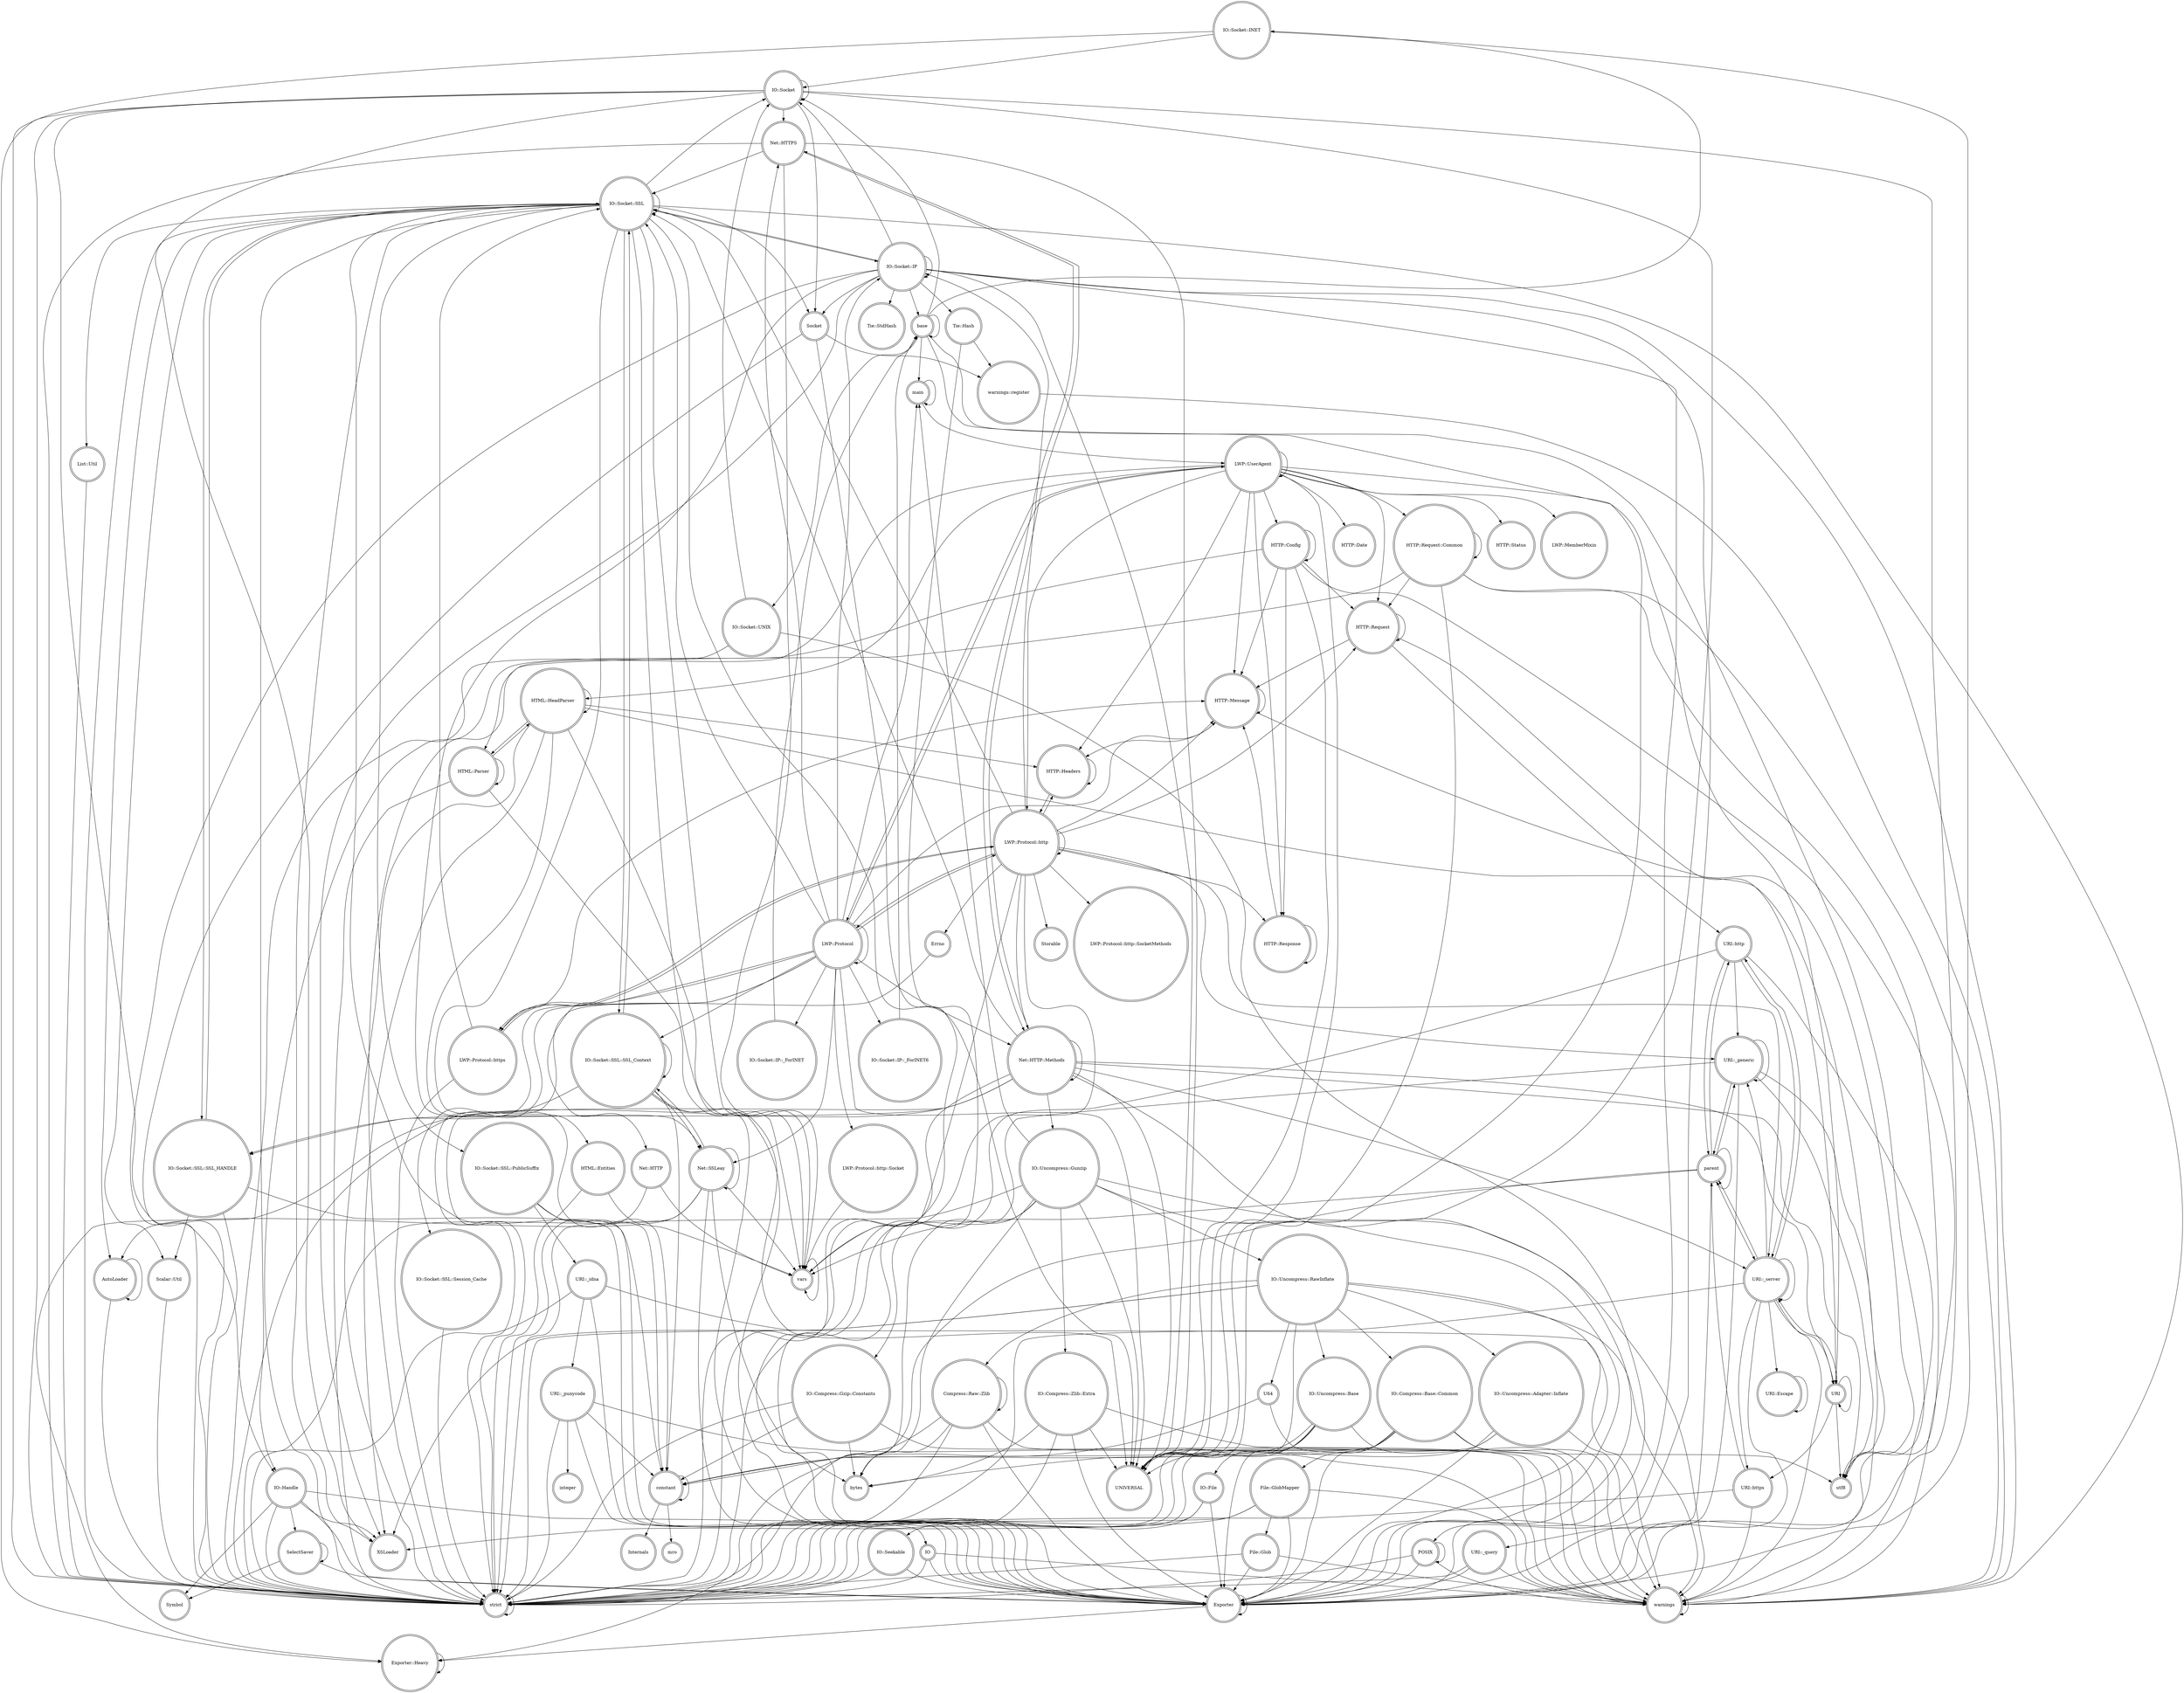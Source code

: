 digraph {
graph [overlap=false]
node [shape=doublecircle];
"IO::Compress::Base::Common" -> "strict";
"base" -> "IO::Socket::INET";
"LWP::UserAgent" -> "HTTP::Date";
"POSIX" -> "warnings";
"URI::_generic" -> "Exporter";
"SelectSaver" -> "Symbol";
"HTTP::Config" -> "HTTP::Request";
"IO::Socket::SSL" -> "Exporter";
"IO::Socket::UNIX" -> "strict";
"IO::Compress::Base::Common" -> "utf8";
"IO::Uncompress::Gunzip" -> "warnings";
"LWP::Protocol::http" -> "Net::HTTP::Methods";
"IO::Socket::SSL::PublicSuffix" -> "URI::_idna";
"IO::Socket::SSL" -> "vars";
"Net::HTTP::Methods" -> "UNIVERSAL";
"URI::_server" -> "warnings";
"LWP::Protocol::http" -> "IO::Socket::SSL";
"IO::Uncompress::Gunzip" -> "strict";
"HTTP::Request::Common" -> "Exporter";
"parent" -> "URI::http";
"List::Util" -> "strict";
"base" -> "utf8";
"LWP::Protocol::http" -> "Errno";
"HTTP::Config" -> "warnings";
"URI" -> "URI::_server";
"LWP::Protocol" -> "HTTP::Message";
"Net::HTTP::Methods" -> "vars";
"IO::Socket::SSL::SSL_Context" -> "UNIVERSAL";
"IO::Socket::SSL" -> "Scalar::Util";
"HTTP::Response" -> "HTTP::Message";
"IO::Socket" -> "IO::Socket";
"IO::Uncompress::RawInflate" -> "strict";
"Compress::Raw::Zlib" -> "strict";
"URI::_generic" -> "warnings";
"HTML::HeadParser" -> "HTTP::Headers";
"LWP::Protocol::http" -> "HTTP::Request";
"Exporter::Heavy" -> "Exporter::Heavy";
"IO::Socket::IP" -> "IO::Socket::IP";
"IO::Socket::SSL::PublicSuffix" -> "Exporter";
"IO::Socket::IP" -> "POSIX";
"IO::Socket::INET" -> "Exporter";
"LWP::Protocol::https" -> "IO::Socket::SSL";
"warnings::register" -> "warnings";
"HTTP::Config" -> "strict";
"LWP::Protocol" -> "LWP::UserAgent";
"Net::HTTP::Methods" -> "utf8";
"IO::Socket::SSL::SSL_Context" -> "strict";
"LWP::Protocol" -> "Net::SSLeay";
"Net::HTTPS" -> "IO::Socket::SSL";
"IO::Socket::SSL" -> "IO::Socket::SSL::PublicSuffix";
"IO::File" -> "Exporter";
"URI::http" -> "strict";
"Exporter" -> "Exporter::Heavy";
"U64" -> "constant";
"LWP::Protocol::https" -> "LWP::Protocol::http";
"IO::Socket::INET" -> "IO::Socket";
"IO::Socket::SSL::SSL_Context" -> "Exporter";
"IO::Socket::SSL" -> "Net::SSLeay";
"Net::SSLeay" -> "bytes";
"Net::HTTP::Methods" -> "URI::_server";
"IO::Uncompress::Base" -> "Exporter";
"LWP::Protocol::http" -> "URI::_generic";
"URI::_punycode" -> "warnings";
"HTTP::Config" -> "HTTP::Config";
"URI::_server" -> "strict";
"URI::_idna" -> "strict";
"IO::Socket" -> "XSLoader";
"LWP::Protocol" -> "Net::HTTP::Methods";
"URI::_server" -> "URI::_server";
"LWP::Protocol::http::Socket" -> "vars";
"URI::_query" -> "warnings";
"Net::HTTP::Methods" -> "Net::HTTP::Methods";
"IO::Uncompress::RawInflate" -> "IO::Compress::Base::Common";
"URI::_idna" -> "Exporter";
"File::GlobMapper" -> "strict";
"IO::Socket" -> "IO::Handle";
"IO::Handle" -> "strict";
"base" -> "IO::Socket::UNIX";
"LWP::UserAgent" -> "HTTP::Request::Common";
"POSIX" -> "Exporter";
"LWP::UserAgent" -> "LWP::UserAgent";
"URI::_server" -> "URI::http";
"IO::Compress::Gzip::Constants" -> "bytes";
"IO::Socket::SSL::SSL_Context" -> "IO::Socket::SSL::SSL_Context";
"IO::Socket::SSL" -> "IO::Socket";
"IO::Socket::INET" -> "strict";
"constant" -> "constant";
"Net::HTTP::Methods" -> "IO::Uncompress::Gunzip";
"parent" -> "URI::_query";
"IO::Socket::SSL" -> "IO::Socket::IP";
"LWP::Protocol::http" -> "URI::_server";
"Net::HTTP::Methods" -> "Exporter";
"IO::Socket::IP" -> "constant";
"parent" -> "vars";
"IO::Compress::Gzip::Constants" -> "strict";
"HTML::Parser" -> "strict";
"IO::Socket::SSL::SSL_HANDLE" -> "strict";
"Compress::Raw::Zlib" -> "warnings";
"HTML::Entities" -> "strict";
"IO::Uncompress::RawInflate" -> "Compress::Raw::Zlib";
"LWP::Protocol" -> "IO::Socket::SSL";
"LWP::Protocol::http" -> "IO::Socket::IP";
"IO::Socket::IP::_ForINET" -> "base";
"HTTP::Request::Common" -> "warnings";
"LWP::UserAgent" -> "HTML::HeadParser";
"IO::Seekable" -> "strict";
"Net::HTTP::Methods" -> "Exporter::Heavy";
"IO::Uncompress::Gunzip" -> "IO::Compress::Gzip::Constants";
"HTTP::Message" -> "utf8";
"IO::Seekable" -> "Exporter";
"IO::Socket::SSL::SSL_Context" -> "constant";
"IO::Compress::Zlib::Extra" -> "warnings";
"LWP::Protocol::http" -> "HTTP::Headers";
"LWP::Protocol::http" -> "LWP::Protocol";
"URI::https" -> "parent";
"IO" -> "warnings";
"IO::Socket::IP::_ForINET6" -> "base";
"LWP::UserAgent" -> "HTTP::Request";
"IO::Uncompress::RawInflate" -> "UNIVERSAL";
"IO" -> "strict";
"HTML::HeadParser" -> "HTML::HeadParser";
"IO::Socket" -> "Socket";
"LWP::UserAgent" -> "UNIVERSAL";
"File::GlobMapper" -> "warnings";
"IO::Uncompress::Base" -> "UNIVERSAL";
"HTTP::Config" -> "UNIVERSAL";
"IO::Handle" -> "Exporter";
"U64" -> "warnings";
"LWP::UserAgent" -> "HTML::Parser";
"URI::_generic" -> "URI::_generic";
"IO::Compress::Gzip::Constants" -> "constant";
"HTTP::Request" -> "HTTP::Message";
"IO::Compress::Zlib::Extra" -> "bytes";
"IO::Uncompress::Gunzip" -> "IO::Compress::Zlib::Extra";
"URI::_generic" -> "parent";
"IO::Uncompress::Gunzip" -> "UNIVERSAL";
"HTML::Parser" -> "HTML::HeadParser";
"IO::Socket::UNIX" -> "IO::Socket";
"LWP::UserAgent" -> "HTTP::Response";
"HTTP::Message" -> "HTTP::Headers";
"SelectSaver" -> "SelectSaver";
"URI" -> "URI";
"warnings" -> "warnings";
"URI::http" -> "URI::_server";
"Net::HTTP::Methods" -> "Net::HTTPS";
"constant" -> "Internals";
"HTTP::Message" -> "HTTP::Message";
"IO::Uncompress::RawInflate" -> "Exporter";
"IO::Socket::SSL" -> "List::Util";
"IO::Socket::SSL" -> "warnings";
"URI::http" -> "parent";
"main" -> "main";
"strict" -> "strict";
"parent" -> "URI::_server";
"LWP::Protocol" -> "LWP::Protocol::http";
"Tie::Hash" -> "Exporter";
"LWP::Protocol" -> "UNIVERSAL";
"Net::HTTPS" -> "vars";
"Exporter" -> "Exporter";
"base" -> "IO::Socket";
"HTML::HeadParser" -> "vars";
"LWP::Protocol" -> "LWP::Protocol::https";
"IO::Socket" -> "Net::HTTPS";
"AutoLoader" -> "strict";
"SelectSaver" -> "Exporter";
"IO::Socket" -> "Exporter";
"IO::Socket::IP" -> "strict";
"URI::_punycode" -> "Exporter";
"Scalar::Util" -> "strict";
"Net::HTTP::Methods" -> "IO::Socket::SSL";
"HTTP::Config" -> "HTTP::Response";
"HTML::HeadParser" -> "XSLoader";
"parent" -> "strict";
"IO::Socket::SSL" -> "IO::Handle";
"Net::HTTPS" -> "strict";
"LWP::Protocol::http" -> "LWP::Protocol::https";
"HTML::Parser" -> "vars";
"URI::_idna" -> "URI::_punycode";
"LWP::Protocol" -> "Net::HTTPS";
"Net::HTTPS" -> "UNIVERSAL";
"IO::Uncompress::Gunzip" -> "main";
"LWP::UserAgent" -> "HTTP::Config";
"Net::SSLeay" -> "IO::Socket::SSL::SSL_Context";
"Net::SSLeay" -> "strict";
"IO::Uncompress::Gunzip" -> "bytes";
"IO::Socket::IP" -> "XSLoader";
"LWP::Protocol::https" -> "strict";
"File::Glob" -> "Exporter";
"POSIX" -> "POSIX";
"File::Glob" -> "warnings";
"IO::Uncompress::RawInflate" -> "XSLoader";
"IO::Socket" -> "UNIVERSAL";
"LWP::Protocol::http" -> "strict";
"IO" -> "Exporter";
"HTTP::Request::Common" -> "strict";
"Net::SSLeay" -> "AutoLoader";
"IO::Socket::SSL::SSL_Context" -> "IO::Socket::SSL";
"IO::Socket::IP" -> "IO::Socket::SSL";
"URI" -> "URI::https";
"URI::_punycode" -> "integer";
"URI::_punycode" -> "strict";
"LWP::Protocol" -> "Net::HTTP";
"LWP::Protocol::https" -> "HTTP::Message";
"LWP::UserAgent" -> "HTTP::Headers";
"IO::Uncompress::Adapter::Inflate" -> "warnings";
"LWP::Protocol::http" -> "Storable";
"HTTP::Config" -> "HTTP::Message";
"IO::Handle" -> "XSLoader";
"IO::Socket::SSL::Session_Cache" -> "strict";
"URI::https" -> "warnings";
"base" -> "base";
"IO::Uncompress::Gunzip" -> "Exporter::Heavy";
"IO::Socket::SSL" -> "IO::Socket::SSL::SSL_HANDLE";
"Socket" -> "warnings::register";
"LWP::Protocol::http" -> "vars";
"URI::https" -> "strict";
"URI" -> "utf8";
"IO::Uncompress::Adapter::Inflate" -> "strict";
"IO::Socket::IP" -> "base";
"POSIX" -> "strict";
"HTML::HeadParser" -> "HTML::Entities";
"IO::Handle" -> "SelectSaver";
"IO::Uncompress::Gunzip" -> "IO::Uncompress::RawInflate";
"File::GlobMapper" -> "Exporter";
"IO::Socket" -> "Exporter::Heavy";
"Net::HTTP::Methods" -> "IO::Socket::SSL::SSL_HANDLE";
"LWP::Protocol::http" -> "HTTP::Message";
"URI::_query" -> "strict";
"IO::Compress::Base::Common" -> "Exporter";
"IO::Socket::SSL::SSL_HANDLE" -> "IO::Socket::SSL";
"LWP::Protocol::http" -> "LWP::Protocol::http::SocketMethods";
"IO::Socket::SSL" -> "AutoLoader";
"HTML::HeadParser" -> "strict";
"LWP::Protocol" -> "main";
"Net::SSLeay" -> "Exporter";
"IO::Handle" -> "IO";
"Net::HTTP::Methods" -> "strict";
"HTML::Entities" -> "vars";
"HTML::HeadParser" -> "HTML::Parser";
"URI::_punycode" -> "constant";
"IO::File" -> "IO::Seekable";
"Compress::Raw::Zlib" -> "constant";
"URI::http" -> "warnings";
"Net::HTTPS" -> "Net::HTTP::Methods";
"IO::Uncompress::Adapter::Inflate" -> "UNIVERSAL";
"URI::_generic" -> "strict";
"HTTP::Request" -> "URI::http";
"base" -> "UNIVERSAL";
"LWP::Protocol" -> "IO::Socket::IP::_ForINET6";
"URI::Escape" -> "URI::Escape";
"LWP::Protocol" -> "IO::Socket::IP";
"LWP::Protocol" -> "IO::Socket::SSL::SSL_Context";
"IO::File" -> "strict";
"HTML::Parser" -> "HTML::Parser";
"IO::Socket::SSL" -> "IO::Socket::SSL::SSL_Context";
"IO::Uncompress::RawInflate" -> "U64";
"HTTP::Request::Common" -> "HTTP::Request::Common";
"IO::Compress::Base::Common" -> "warnings";
"IO::Socket::IP" -> "Tie::Hash";
"IO::Compress::Zlib::Extra" -> "Exporter";
"AutoLoader" -> "AutoLoader";
"IO::Compress::Zlib::Extra" -> "UNIVERSAL";
"main" -> "LWP::UserAgent";
"IO::Socket::SSL" -> "Socket";
"Tie::Hash" -> "warnings::register";
"vars" -> "vars";
"IO::Handle" -> "Symbol";
"HTTP::Request" -> "HTTP::Request";
"URI::_server" -> "parent";
"HTTP::Request::Common" -> "UNIVERSAL";
"LWP::Protocol" -> "IO::Socket::SSL::SSL_HANDLE";
"IO::Uncompress::Gunzip" -> "Exporter";
"LWP::Protocol" -> "IO::Socket::SSL::Session_Cache";
"Net::HTTP" -> "vars";
"LWP::Protocol" -> "IO::Socket::IP::_ForINET";
"IO::Socket" -> "strict";
"Net::HTTP" -> "strict";
"IO::Socket::IP" -> "warnings";
"URI::_server" -> "URI";
"URI::_server" -> "URI::Escape";
"LWP::UserAgent" -> "URI";
"HTTP::Headers" -> "HTTP::Headers";
"IO::Socket::SSL::PublicSuffix" -> "constant";
"HTML::HeadParser" -> "utf8";
"File::GlobMapper" -> "XSLoader";
"IO::Socket::SSL" -> "UNIVERSAL";
"LWP::UserAgent" -> "LWP::Protocol";
"LWP::Protocol::http" -> "HTTP::Response";
"IO::Uncompress::RawInflate" -> "IO::Uncompress::Adapter::Inflate";
"IO::Compress::Base::Common" -> "File::GlobMapper";
"URI::_server" -> "Exporter";
"IO::Uncompress::Base" -> "constant";
"IO::Socket::IP" -> "Socket";
"IO::Socket::IP" -> "IO::Socket";
"Compress::Raw::Zlib" -> "Compress::Raw::Zlib";
"LWP::UserAgent" -> "HTTP::Message";
"Net::SSLeay" -> "Net::SSLeay";
"File::Glob" -> "strict";
"HTTP::Headers" -> "LWP::Protocol::http";
"IO::Compress::Base::Common" -> "constant";
"parent" -> "parent";
"parent" -> "URI::_generic";
"URI::_server" -> "URI::https";
"IO::Socket::SSL::SSL_HANDLE" -> "Exporter";
"IO::Socket::IP" -> "UNIVERSAL";
"IO::Uncompress::Base" -> "warnings";
"HTTP::Response" -> "HTTP::Response";
"IO::Compress::Gzip::Constants" -> "warnings";
"Errno" -> "strict";
"IO::Socket::SSL" -> "constant";
"IO::Socket::SSL" -> "XSLoader";
"HTTP::Request" -> "URI";
"LWP::UserAgent" -> "HTTP::Status";
"IO::Uncompress::Base" -> "strict";
"Socket" -> "strict";
"base" -> "main";
"Compress::Raw::Zlib" -> "Exporter";
"IO::Socket::SSL" -> "IO::Socket::SSL";
"IO::Socket::SSL" -> "strict";
"IO::Socket::IP" -> "Exporter";
"URI::_generic" -> "utf8";
"URI::http" -> "URI::_generic";
"LWP::UserAgent" -> "LWP::Protocol::http";
"IO::Socket::IP" -> "Tie::StdHash";
"IO::Socket::UNIX" -> "Exporter";
"IO::Uncompress::Base" -> "IO::File";
"Compress::Raw::Zlib" -> "bytes";
"URI::_query" -> "Exporter";
"URI::_idna" -> "warnings";
"Net::HTTP::Methods" -> "URI";
"URI::_server" -> "URI::_generic";
"IO::Compress::Zlib::Extra" -> "strict";
"LWP::Protocol" -> "LWP::Protocol::http::Socket";
"Net::SSLeay" -> "vars";
"HTTP::Request::Common" -> "HTTP::Request";
"LWP::Protocol::http" -> "LWP::Protocol::http";
"IO::Socket::SSL::SSL_Context" -> "Net::SSLeay";
"Socket" -> "Exporter";
"IO::Uncompress::RawInflate" -> "IO::Uncompress::Base";
"IO::Uncompress::Adapter::Inflate" -> "Exporter";
"IO::Uncompress::RawInflate" -> "warnings";
"LWP::UserAgent" -> "LWP::MemberMixin";
"IO::Compress::Base::Common" -> "bytes";
"constant" -> "mro";
"LWP::Protocol" -> "LWP::Protocol";
"File::GlobMapper" -> "File::Glob";
"IO::Socket::SSL::SSL_HANDLE" -> "Scalar::Util";
}
